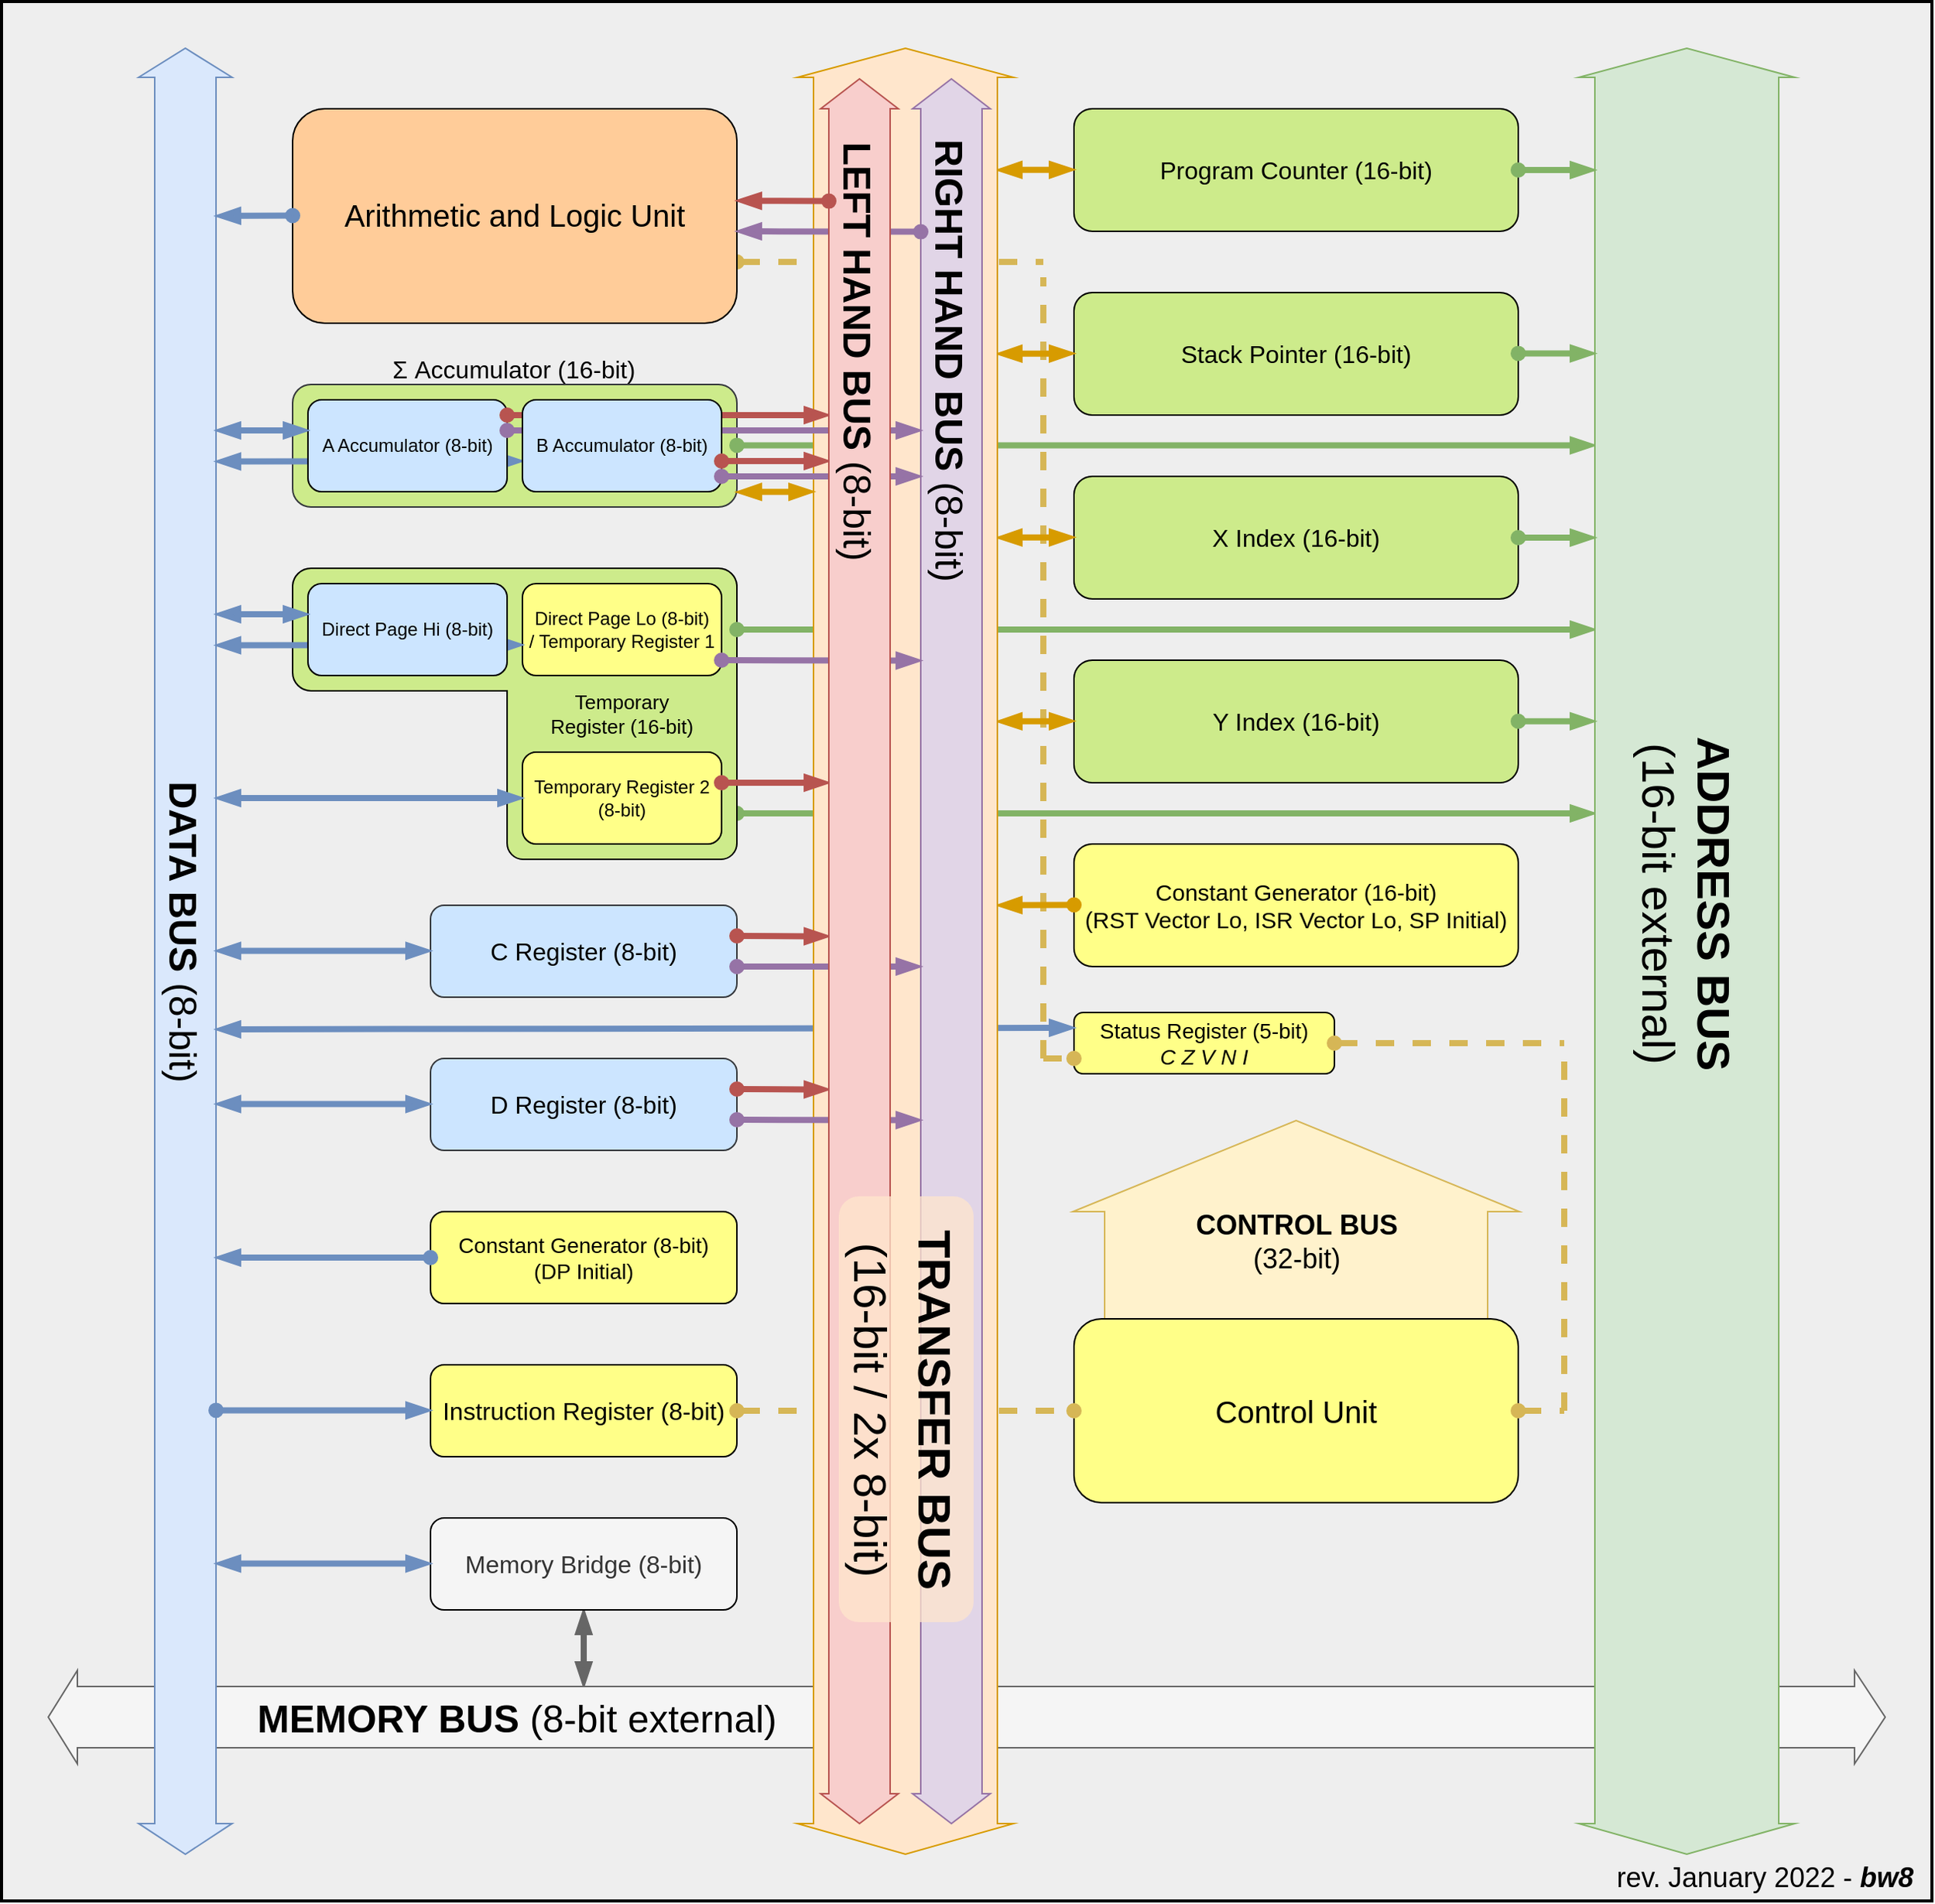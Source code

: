 <mxfile version="15.9.1" type="device"><diagram id="3xA0JzpZQKegS_Z6yGqN" name="Page-1"><mxGraphModel dx="2496" dy="1981" grid="1" gridSize="10" guides="1" tooltips="1" connect="1" arrows="1" fold="1" page="1" pageScale="1" pageWidth="850" pageHeight="1100" math="0" shadow="0"><root><mxCell id="0"/><mxCell id="1" parent="0"/><mxCell id="4fX0qxgM_e4yd1toY-z5-153" value="" style="rounded=0;whiteSpace=wrap;html=1;labelBackgroundColor=none;fontSize=20;fillColor=#eeeeee;strokeColor=#000000;strokeWidth=2;" parent="1" vertex="1"><mxGeometry width="1260" height="1240" as="geometry"/></mxCell><mxCell id="jQJWnr0mJPu4S_cwGScU-12" value="" style="endArrow=blockThin;html=1;rounded=1;fontSize=25;fontColor=#000000;strokeColor=#82b366;fillColor=#d5e8d4;endFill=1;strokeWidth=4;startArrow=oval;startFill=1;" edge="1" parent="1"><mxGeometry width="50" height="50" relative="1" as="geometry"><mxPoint x="480" y="530" as="sourcePoint"/><mxPoint x="1040" y="530" as="targetPoint"/></mxGeometry></mxCell><mxCell id="jQJWnr0mJPu4S_cwGScU-8" value="" style="rounded=1;whiteSpace=wrap;html=1;fillColor=#cdeb8b;strokeColor=#000000;arcSize=7;" vertex="1" parent="1"><mxGeometry x="330" y="400" width="150" height="160" as="geometry"/></mxCell><mxCell id="4fX0qxgM_e4yd1toY-z5-29" value="" style="rounded=1;whiteSpace=wrap;html=1;fillColor=#cdeb8b;strokeColor=#000000;" parent="1" vertex="1"><mxGeometry x="190" y="370" width="290" height="80" as="geometry"/></mxCell><mxCell id="4fX0qxgM_e4yd1toY-z5-66" value="" style="shape=flexArrow;endArrow=classic;html=1;rounded=0;fontSize=25;fontColor=#000000;strokeColor=#d6b656;width=250;endSize=19.512;endWidth=40.465;fillColor=#fff2cc;" parent="1" edge="1"><mxGeometry x="700" y="800" width="50" height="50" as="geometry"><mxPoint x="845" y="860.5" as="sourcePoint"/><mxPoint x="845" y="730" as="targetPoint"/></mxGeometry></mxCell><mxCell id="4fX0qxgM_e4yd1toY-z5-68" value="&lt;div style=&quot;font-size: 18px;&quot;&gt;&lt;font style=&quot;font-size: 18px;&quot;&gt;&lt;b style=&quot;font-size: 18px;&quot;&gt;&lt;font style=&quot;font-size: 18px;&quot;&gt;CONTROL BUS&lt;/font&gt;&lt;/b&gt;&lt;/font&gt;&lt;/div&gt;&lt;div style=&quot;font-size: 18px;&quot;&gt;&lt;font style=&quot;font-size: 18px;&quot;&gt;(32-bit)&lt;br style=&quot;font-size: 18px;&quot;&gt;&lt;/font&gt;&lt;/div&gt;" style="edgeLabel;html=1;align=center;verticalAlign=middle;resizable=0;points=[];fontSize=18;fontColor=#000000;labelBackgroundColor=none;" parent="4fX0qxgM_e4yd1toY-z5-66" vertex="1" connectable="0"><mxGeometry relative="1" as="geometry"><mxPoint y="15" as="offset"/></mxGeometry></mxCell><mxCell id="4fX0qxgM_e4yd1toY-z5-42" value="&lt;font style=&quot;font-size: 20px&quot;&gt;Control Unit&lt;/font&gt;" style="rounded=1;whiteSpace=wrap;html=1;fillColor=#ffff88;strokeColor=#000000;" parent="1" vertex="1"><mxGeometry x="700" y="860" width="290" height="120" as="geometry"/></mxCell><mxCell id="4fX0qxgM_e4yd1toY-z5-121" value="" style="endArrow=blockThin;html=1;rounded=1;fontSize=25;fontColor=#000000;strokeColor=#666666;strokeWidth=4;jumpSize=7;endFill=1;startArrow=blockThin;startFill=1;fillColor=#f5f5f5;" parent="1" edge="1"><mxGeometry width="50" height="50" relative="1" as="geometry"><mxPoint x="380" y="1050" as="sourcePoint"/><mxPoint x="380" y="1100" as="targetPoint"/></mxGeometry></mxCell><mxCell id="4fX0qxgM_e4yd1toY-z5-37" value="&lt;font style=&quot;font-size: 16px&quot;&gt;Instruction Register (8-bit)&lt;br&gt;&lt;/font&gt;" style="rounded=1;whiteSpace=wrap;html=1;fillColor=#ffff88;strokeColor=#000000;" parent="1" vertex="1"><mxGeometry x="280" y="890" width="200" height="60" as="geometry"/></mxCell><mxCell id="4fX0qxgM_e4yd1toY-z5-24" value="" style="rounded=1;whiteSpace=wrap;html=1;fillColor=#cdeb8b;strokeColor=#36393d;" parent="1" vertex="1"><mxGeometry x="190" y="250" width="290" height="80" as="geometry"/></mxCell><mxCell id="4fX0qxgM_e4yd1toY-z5-151" value="" style="endArrow=blockThin;html=1;rounded=1;fontSize=25;fontColor=#000000;strokeColor=#82b366;fillColor=#d5e8d4;endFill=1;strokeWidth=4;startArrow=oval;startFill=1;" parent="1" edge="1"><mxGeometry width="50" height="50" relative="1" as="geometry"><mxPoint x="480" y="289.71" as="sourcePoint"/><mxPoint x="1040" y="289.71" as="targetPoint"/></mxGeometry></mxCell><mxCell id="4fX0qxgM_e4yd1toY-z5-147" value="" style="endArrow=none;dashed=1;html=1;rounded=1;fontSize=25;fontColor=#000000;strokeColor=#d6b656;strokeWidth=4;jumpSize=7;fillColor=#fff2cc;startArrow=oval;startFill=1;" parent="1" edge="1"><mxGeometry width="50" height="50" relative="1" as="geometry"><mxPoint x="480" y="170" as="sourcePoint"/><mxPoint x="680" y="170" as="targetPoint"/></mxGeometry></mxCell><mxCell id="4fX0qxgM_e4yd1toY-z5-146" value="" style="endArrow=none;dashed=1;html=1;rounded=1;fontSize=25;fontColor=#000000;strokeColor=#d6b656;strokeWidth=4;jumpSize=7;fillColor=#fff2cc;" parent="1" edge="1"><mxGeometry width="50" height="50" relative="1" as="geometry"><mxPoint x="680" y="690" as="sourcePoint"/><mxPoint x="680" y="180" as="targetPoint"/></mxGeometry></mxCell><mxCell id="4fX0qxgM_e4yd1toY-z5-129" value="" style="endArrow=oval;dashed=1;html=1;rounded=1;fontSize=25;fontColor=#000000;strokeColor=#d6b656;strokeWidth=4;jumpSize=7;fillColor=#fff2cc;startArrow=oval;startFill=1;endFill=1;" parent="1" edge="1"><mxGeometry width="50" height="50" relative="1" as="geometry"><mxPoint x="480" y="920" as="sourcePoint"/><mxPoint x="700" y="920" as="targetPoint"/></mxGeometry></mxCell><mxCell id="4fX0qxgM_e4yd1toY-z5-105" value="" style="endArrow=blockThin;html=1;rounded=1;fontSize=25;fontColor=#000000;strokeColor=#82b366;fillColor=#d5e8d4;endFill=1;strokeWidth=4;startArrow=oval;startFill=1;" parent="1" edge="1"><mxGeometry width="50" height="50" relative="1" as="geometry"><mxPoint x="480" y="410" as="sourcePoint"/><mxPoint x="1040" y="410" as="targetPoint"/></mxGeometry></mxCell><mxCell id="4fX0qxgM_e4yd1toY-z5-44" value="" style="shape=flexArrow;endArrow=classic;startArrow=classic;html=1;rounded=0;width=40;startSize=6.344;fillColor=#f5f5f5;strokeColor=#666666;" parent="1" edge="1"><mxGeometry width="100" height="100" relative="1" as="geometry"><mxPoint x="1230" y="1120" as="sourcePoint"/><mxPoint x="30" y="1120" as="targetPoint"/></mxGeometry></mxCell><mxCell id="4fX0qxgM_e4yd1toY-z5-65" value="&lt;b&gt;MEMORY BUS&lt;/b&gt; (8-bit external)" style="edgeLabel;html=1;align=center;verticalAlign=middle;resizable=0;points=[];fontSize=25;fontColor=#000000;labelBackgroundColor=none;" parent="4fX0qxgM_e4yd1toY-z5-44" vertex="1" connectable="0"><mxGeometry x="0.566" y="6" relative="1" as="geometry"><mxPoint x="45" y="-6" as="offset"/></mxGeometry></mxCell><mxCell id="4fX0qxgM_e4yd1toY-z5-10" value="&lt;font style=&quot;font-size: 15px&quot;&gt;Constant Generator (16-bit)&lt;br&gt;&lt;/font&gt;&lt;div style=&quot;font-size: 15px&quot;&gt;&lt;font style=&quot;font-size: 15px&quot;&gt;&lt;font style=&quot;font-size: 15px&quot;&gt;(RST Vector Lo, ISR Vector Lo, SP Initial)&lt;/font&gt;&lt;br style=&quot;font-size: 16px&quot;&gt;&lt;/font&gt;&lt;/div&gt;" style="rounded=1;whiteSpace=wrap;html=1;fillColor=#ffff88;strokeColor=#000000;fontSize=16;" parent="1" vertex="1"><mxGeometry x="700" y="550" width="290" height="80" as="geometry"/></mxCell><mxCell id="4fX0qxgM_e4yd1toY-z5-12" value="" style="shape=flexArrow;endArrow=classic;startArrow=classic;html=1;rounded=0;width=120;startSize=6.344;fillColor=#d5e8d4;strokeColor=#82b366;" parent="1" edge="1"><mxGeometry width="100" height="100" relative="1" as="geometry"><mxPoint x="1100" y="1210" as="sourcePoint"/><mxPoint x="1100" y="30" as="targetPoint"/></mxGeometry></mxCell><mxCell id="4fX0qxgM_e4yd1toY-z5-61" value="&lt;div style=&quot;font-size: 30px&quot;&gt;&lt;font style=&quot;font-size: 30px&quot;&gt;&lt;span&gt;&lt;font style=&quot;font-size: 30px&quot;&gt;&lt;b&gt;ADDRESS BUS&lt;/b&gt;&lt;/font&gt;&lt;/span&gt;&lt;/font&gt;&lt;/div&gt;&lt;div style=&quot;font-size: 30px&quot;&gt;&lt;font style=&quot;font-size: 30px&quot;&gt;&lt;span&gt;&lt;font style=&quot;font-size: 30px&quot;&gt;(16-bit external)&lt;/font&gt;&lt;/span&gt;&lt;/font&gt;&lt;/div&gt;&lt;div style=&quot;font-size: 30px&quot;&gt;&lt;font style=&quot;font-size: 30px&quot;&gt;&lt;span&gt;&lt;/span&gt;&lt;/font&gt;&lt;/div&gt;" style="edgeLabel;html=1;align=center;verticalAlign=middle;resizable=0;points=[];fontSize=12;rotation=90;labelBackgroundColor=none;" parent="4fX0qxgM_e4yd1toY-z5-12" vertex="1" connectable="0"><mxGeometry x="0.234" relative="1" as="geometry"><mxPoint y="106" as="offset"/></mxGeometry></mxCell><mxCell id="4fX0qxgM_e4yd1toY-z5-34" value="&lt;font style=&quot;font-size: 12px&quot;&gt;Temporary Register 2 (8-bit)&lt;/font&gt;" style="rounded=1;whiteSpace=wrap;html=1;fillColor=#ffff88;strokeColor=#000000;" parent="1" vertex="1"><mxGeometry x="340" y="490" width="130" height="60" as="geometry"/></mxCell><mxCell id="4fX0qxgM_e4yd1toY-z5-35" value="&lt;font style=&quot;font-size: 16px&quot;&gt;C Register (8-bit)&lt;/font&gt;" style="rounded=1;whiteSpace=wrap;html=1;fillColor=#cce5ff;strokeColor=#36393d;" parent="1" vertex="1"><mxGeometry x="280" y="590" width="200" height="60" as="geometry"/></mxCell><mxCell id="4fX0qxgM_e4yd1toY-z5-36" value="&lt;font style=&quot;font-size: 16px&quot;&gt;D Register (8-bit)&lt;/font&gt;" style="rounded=1;whiteSpace=wrap;html=1;fillColor=#cce5ff;strokeColor=#36393d;fontSize=14;" parent="1" vertex="1"><mxGeometry x="280" y="690" width="200" height="60" as="geometry"/></mxCell><mxCell id="4fX0qxgM_e4yd1toY-z5-38" value="&lt;font style=&quot;font-size: 16px&quot;&gt;Memory Bridge (8-bit)&lt;/font&gt;" style="rounded=1;whiteSpace=wrap;html=1;fillColor=#f5f5f5;strokeColor=#000000;fontColor=#333333;" parent="1" vertex="1"><mxGeometry x="280" y="990" width="200" height="60" as="geometry"/></mxCell><mxCell id="4fX0qxgM_e4yd1toY-z5-39" value="&lt;font style=&quot;font-size: 20px&quot;&gt;Arithmetic and Logic Unit&lt;br&gt;&lt;/font&gt;" style="rounded=1;whiteSpace=wrap;html=1;fillColor=#ffcc99;strokeColor=#000000;fontSize=18;" parent="1" vertex="1"><mxGeometry x="190" y="70" width="290" height="140" as="geometry"/></mxCell><mxCell id="4fX0qxgM_e4yd1toY-z5-43" value="" style="shape=flexArrow;endArrow=classic;startArrow=classic;html=1;rounded=0;width=40;startSize=6.344;fillColor=#dae8fc;strokeColor=#6c8ebf;" parent="1" edge="1"><mxGeometry width="100" height="100" relative="1" as="geometry"><mxPoint x="120" y="1210" as="sourcePoint"/><mxPoint x="120" y="30" as="targetPoint"/></mxGeometry></mxCell><mxCell id="4fX0qxgM_e4yd1toY-z5-64" value="&lt;b&gt;DATA BUS&lt;/b&gt; (8-bit)" style="edgeLabel;html=1;align=center;verticalAlign=middle;resizable=0;points=[];fontSize=25;fontColor=#000000;labelBackgroundColor=none;rotation=90;" parent="4fX0qxgM_e4yd1toY-z5-43" vertex="1" connectable="0"><mxGeometry x="-0.13" relative="1" as="geometry"><mxPoint y="-90" as="offset"/></mxGeometry></mxCell><mxCell id="4fX0qxgM_e4yd1toY-z5-50" value="&lt;div style=&quot;font-size: 14px;&quot;&gt;Status Register (5-bit)&lt;/div&gt;&lt;div style=&quot;font-size: 14px;&quot;&gt;&lt;i style=&quot;font-size: 14px;&quot;&gt;C Z V N I&lt;/i&gt;&lt;br style=&quot;font-size: 14px;&quot;&gt;&lt;/div&gt;" style="rounded=1;whiteSpace=wrap;html=1;fillColor=#ffff88;strokeColor=#000000;fontSize=14;" parent="1" vertex="1"><mxGeometry x="700" y="660" width="170" height="40" as="geometry"/></mxCell><mxCell id="4fX0qxgM_e4yd1toY-z5-52" value="&lt;font style=&quot;font-size: 16px&quot;&gt;&lt;span&gt;Σ Accumulator (16-bit)&lt;br&gt;&lt;/span&gt;&lt;/font&gt;" style="text;html=1;strokeColor=none;fillColor=none;align=center;verticalAlign=middle;whiteSpace=wrap;rounded=0;fontSize=10;" parent="1" vertex="1"><mxGeometry x="250.31" y="230" width="169.37" height="20" as="geometry"/></mxCell><mxCell id="4fX0qxgM_e4yd1toY-z5-2" value="&lt;font style=&quot;font-size: 16px;&quot;&gt;Program Counter (16-bit)&lt;/font&gt;" style="rounded=1;whiteSpace=wrap;html=1;fillColor=#cdeb8b;strokeColor=#000000;fontSize=16;" parent="1" vertex="1"><mxGeometry x="700" y="70" width="290" height="80" as="geometry"/></mxCell><mxCell id="4fX0qxgM_e4yd1toY-z5-5" value="&lt;font style=&quot;font-size: 16px;&quot;&gt;Stack Pointer (16-bit)&lt;/font&gt;" style="rounded=1;whiteSpace=wrap;html=1;fillColor=#cdeb8b;strokeColor=#000000;fontSize=16;" parent="1" vertex="1"><mxGeometry x="700" y="190" width="290" height="80" as="geometry"/></mxCell><mxCell id="4fX0qxgM_e4yd1toY-z5-3" value="&lt;font style=&quot;font-size: 16px;&quot;&gt;X Index (16-bit)&lt;/font&gt;" style="rounded=1;whiteSpace=wrap;html=1;fillColor=#cdeb8b;strokeColor=#000000;fontSize=16;" parent="1" vertex="1"><mxGeometry x="700" y="310" width="290" height="80" as="geometry"/></mxCell><mxCell id="4fX0qxgM_e4yd1toY-z5-4" value="&lt;font style=&quot;font-size: 16px;&quot;&gt;Y Index (16-bit)&lt;/font&gt;" style="rounded=1;whiteSpace=wrap;html=1;fillColor=#cdeb8b;strokeColor=#000000;fontSize=16;" parent="1" vertex="1"><mxGeometry x="700" y="430" width="290" height="80" as="geometry"/></mxCell><mxCell id="4fX0qxgM_e4yd1toY-z5-112" value="" style="endArrow=blockThin;html=1;rounded=1;fontSize=25;fontColor=#000000;strokeColor=#6c8ebf;strokeWidth=4;jumpSize=7;endFill=1;startArrow=oval;startFill=1;fillColor=#dae8fc;" parent="1" edge="1"><mxGeometry width="50" height="50" relative="1" as="geometry"><mxPoint x="190" y="139.76" as="sourcePoint"/><mxPoint x="140" y="140" as="targetPoint"/></mxGeometry></mxCell><mxCell id="4fX0qxgM_e4yd1toY-z5-104" value="" style="endArrow=blockThin;html=1;rounded=1;fontSize=25;fontColor=#000000;strokeColor=#82b366;fillColor=#d5e8d4;endFill=1;strokeWidth=4;startArrow=oval;startFill=1;" parent="1" edge="1"><mxGeometry width="50" height="50" relative="1" as="geometry"><mxPoint x="990" y="469.86" as="sourcePoint"/><mxPoint x="1040" y="469.86" as="targetPoint"/></mxGeometry></mxCell><mxCell id="4fX0qxgM_e4yd1toY-z5-103" value="" style="endArrow=blockThin;html=1;rounded=1;fontSize=25;fontColor=#000000;strokeColor=#82b366;fillColor=#d5e8d4;endFill=1;strokeWidth=4;startArrow=oval;startFill=1;" parent="1" edge="1"><mxGeometry width="50" height="50" relative="1" as="geometry"><mxPoint x="990" y="350" as="sourcePoint"/><mxPoint x="1040" y="350" as="targetPoint"/></mxGeometry></mxCell><mxCell id="4fX0qxgM_e4yd1toY-z5-102" value="" style="endArrow=blockThin;html=1;rounded=1;fontSize=25;fontColor=#000000;strokeColor=#82b366;fillColor=#d5e8d4;endFill=1;strokeWidth=4;startArrow=oval;startFill=1;" parent="1" edge="1"><mxGeometry width="50" height="50" relative="1" as="geometry"><mxPoint x="990" y="229.72" as="sourcePoint"/><mxPoint x="1040" y="229.72" as="targetPoint"/></mxGeometry></mxCell><mxCell id="4fX0qxgM_e4yd1toY-z5-101" value="" style="endArrow=blockThin;html=1;rounded=1;fontSize=25;fontColor=#000000;strokeColor=#82b366;fillColor=#d5e8d4;endFill=1;strokeWidth=4;startArrow=oval;startFill=1;" parent="1" edge="1"><mxGeometry width="50" height="50" relative="1" as="geometry"><mxPoint x="990" y="110" as="sourcePoint"/><mxPoint x="1040" y="110" as="targetPoint"/></mxGeometry></mxCell><mxCell id="4fX0qxgM_e4yd1toY-z5-115" value="" style="endArrow=blockThin;html=1;rounded=1;fontSize=25;fontColor=#000000;strokeColor=#6c8ebf;strokeWidth=4;jumpSize=7;endFill=1;startArrow=blockThin;startFill=1;fillColor=#dae8fc;" parent="1" edge="1"><mxGeometry width="50" height="50" relative="1" as="geometry"><mxPoint x="340" y="300" as="sourcePoint"/><mxPoint x="140" y="300.24" as="targetPoint"/></mxGeometry></mxCell><mxCell id="4fX0qxgM_e4yd1toY-z5-25" value="&lt;font style=&quot;font-size: 12px&quot;&gt;A Accumulator (8-bit)&lt;/font&gt;" style="rounded=1;whiteSpace=wrap;html=1;fillColor=#cce5ff;strokeColor=#000000;" parent="1" vertex="1"><mxGeometry x="200" y="260" width="130" height="60" as="geometry"/></mxCell><mxCell id="4fX0qxgM_e4yd1toY-z5-114" value="" style="endArrow=blockThin;html=1;rounded=1;fontSize=25;fontColor=#000000;strokeColor=#6c8ebf;strokeWidth=4;jumpSize=7;endFill=1;startArrow=blockThin;startFill=1;fillColor=#dae8fc;" parent="1" edge="1"><mxGeometry width="50" height="50" relative="1" as="geometry"><mxPoint x="200" y="280" as="sourcePoint"/><mxPoint x="140" y="280" as="targetPoint"/></mxGeometry></mxCell><mxCell id="4fX0qxgM_e4yd1toY-z5-116" value="" style="endArrow=blockThin;html=1;rounded=1;fontSize=25;fontColor=#000000;strokeColor=#6c8ebf;strokeWidth=4;jumpSize=7;endFill=1;startArrow=blockThin;startFill=1;fillColor=#dae8fc;" parent="1" edge="1"><mxGeometry width="50" height="50" relative="1" as="geometry"><mxPoint x="340" y="520" as="sourcePoint"/><mxPoint x="140" y="520" as="targetPoint"/></mxGeometry></mxCell><mxCell id="4fX0qxgM_e4yd1toY-z5-117" value="" style="endArrow=blockThin;html=1;rounded=1;fontSize=25;fontColor=#000000;strokeColor=#6c8ebf;strokeWidth=4;jumpSize=7;endFill=1;startArrow=blockThin;startFill=1;fillColor=#dae8fc;" parent="1" edge="1"><mxGeometry width="50" height="50" relative="1" as="geometry"><mxPoint x="280" y="619.71" as="sourcePoint"/><mxPoint x="140" y="619.71" as="targetPoint"/></mxGeometry></mxCell><mxCell id="4fX0qxgM_e4yd1toY-z5-118" value="" style="endArrow=blockThin;html=1;rounded=1;fontSize=25;fontColor=#000000;strokeColor=#6c8ebf;strokeWidth=4;jumpSize=7;endFill=1;startArrow=blockThin;startFill=1;fillColor=#dae8fc;" parent="1" edge="1"><mxGeometry width="50" height="50" relative="1" as="geometry"><mxPoint x="280" y="719.71" as="sourcePoint"/><mxPoint x="140" y="719.71" as="targetPoint"/></mxGeometry></mxCell><mxCell id="4fX0qxgM_e4yd1toY-z5-119" value="" style="endArrow=blockThin;html=1;rounded=1;fontSize=25;fontColor=#000000;strokeColor=#6c8ebf;strokeWidth=4;jumpSize=7;endFill=1;startArrow=blockThin;startFill=1;fillColor=#dae8fc;" parent="1" edge="1"><mxGeometry width="50" height="50" relative="1" as="geometry"><mxPoint x="280" y="1019.71" as="sourcePoint"/><mxPoint x="140" y="1019.71" as="targetPoint"/></mxGeometry></mxCell><mxCell id="4fX0qxgM_e4yd1toY-z5-122" value="" style="endArrow=blockThin;html=1;rounded=1;fontSize=25;fontColor=#000000;strokeColor=#d79b00;strokeWidth=4;jumpSize=7;endFill=1;startArrow=oval;startFill=1;fillColor=#ffe6cc;" parent="1" edge="1"><mxGeometry width="50" height="50" relative="1" as="geometry"><mxPoint x="700" y="589.76" as="sourcePoint"/><mxPoint x="650" y="590" as="targetPoint"/></mxGeometry></mxCell><mxCell id="4fX0qxgM_e4yd1toY-z5-124" value="" style="endArrow=blockThin;html=1;rounded=1;fontSize=25;fontColor=#000000;strokeColor=#d79b00;strokeWidth=4;jumpSize=7;endFill=1;startArrow=blockThin;startFill=1;fillColor=#ffe6cc;" parent="1" edge="1"><mxGeometry width="50" height="50" relative="1" as="geometry"><mxPoint x="700" y="469.76" as="sourcePoint"/><mxPoint x="650" y="470" as="targetPoint"/></mxGeometry></mxCell><mxCell id="4fX0qxgM_e4yd1toY-z5-125" value="" style="endArrow=blockThin;html=1;rounded=1;fontSize=25;fontColor=#000000;strokeColor=#d79b00;strokeWidth=4;jumpSize=7;endFill=1;startArrow=blockThin;startFill=1;fillColor=#ffe6cc;" parent="1" edge="1"><mxGeometry width="50" height="50" relative="1" as="geometry"><mxPoint x="700" y="349.76" as="sourcePoint"/><mxPoint x="650" y="350" as="targetPoint"/></mxGeometry></mxCell><mxCell id="4fX0qxgM_e4yd1toY-z5-126" value="" style="endArrow=blockThin;html=1;rounded=1;fontSize=25;fontColor=#000000;strokeColor=#d79b00;strokeWidth=4;jumpSize=7;endFill=1;startArrow=blockThin;startFill=1;fillColor=#ffe6cc;" parent="1" edge="1"><mxGeometry width="50" height="50" relative="1" as="geometry"><mxPoint x="700" y="229.76" as="sourcePoint"/><mxPoint x="650" y="230" as="targetPoint"/></mxGeometry></mxCell><mxCell id="4fX0qxgM_e4yd1toY-z5-127" value="" style="endArrow=blockThin;html=1;rounded=1;fontSize=25;fontColor=#000000;strokeColor=#d79b00;strokeWidth=4;jumpSize=7;endFill=1;startArrow=blockThin;startFill=1;fillColor=#ffe6cc;" parent="1" edge="1"><mxGeometry width="50" height="50" relative="1" as="geometry"><mxPoint x="700" y="109.76" as="sourcePoint"/><mxPoint x="650" y="110" as="targetPoint"/></mxGeometry></mxCell><mxCell id="4fX0qxgM_e4yd1toY-z5-128" value="" style="endArrow=blockThin;html=1;rounded=1;fontSize=25;fontColor=#000000;strokeColor=#6c8ebf;strokeWidth=4;jumpSize=7;endFill=1;startArrow=blockThin;startFill=1;fillColor=#dae8fc;" parent="1" edge="1"><mxGeometry width="50" height="50" relative="1" as="geometry"><mxPoint x="700" y="670" as="sourcePoint"/><mxPoint x="140" y="671" as="targetPoint"/></mxGeometry></mxCell><mxCell id="4fX0qxgM_e4yd1toY-z5-15" value="" style="shape=flexArrow;endArrow=classic;startArrow=classic;html=1;rounded=0;width=120;startSize=6.344;fillColor=#ffe6cc;strokeColor=#d79b00;" parent="1" edge="1"><mxGeometry width="100" height="100" relative="1" as="geometry"><mxPoint x="590" y="1210" as="sourcePoint"/><mxPoint x="590" y="30" as="targetPoint"/></mxGeometry></mxCell><mxCell id="4fX0qxgM_e4yd1toY-z5-49" value="" style="shape=flexArrow;endArrow=classic;startArrow=classic;html=1;rounded=0;width=40;startSize=6.147;endWidth=9.674;endSize=6.147;startWidth=9.674;fillColor=#e1d5e7;strokeColor=#9673a6;" parent="1" edge="1"><mxGeometry width="100" height="100" relative="1" as="geometry"><mxPoint x="620" y="1190" as="sourcePoint"/><mxPoint x="620" y="50" as="targetPoint"/></mxGeometry></mxCell><mxCell id="4fX0qxgM_e4yd1toY-z5-100" value="&lt;b style=&quot;font-size: 25px;&quot;&gt;RIGHT HAND BUS&lt;/b&gt; (8-bit)" style="edgeLabel;html=1;align=center;verticalAlign=middle;resizable=0;points=[];fontSize=25;fontColor=#000000;rotation=90;labelBackgroundColor=none;" parent="4fX0qxgM_e4yd1toY-z5-49" vertex="1" connectable="0"><mxGeometry x="0.729" relative="1" as="geometry"><mxPoint y="29" as="offset"/></mxGeometry></mxCell><mxCell id="4fX0qxgM_e4yd1toY-z5-31" value="&lt;div&gt;&lt;font style=&quot;font-size: 12px&quot;&gt;Direct Page Lo (8-bit)&lt;/font&gt;&lt;/div&gt;&lt;font style=&quot;font-size: 12px&quot;&gt;/ Temporary Register 1&lt;/font&gt;" style="rounded=1;whiteSpace=wrap;html=1;fillColor=#ffff88;strokeColor=#000000;" parent="1" vertex="1"><mxGeometry x="340" y="380" width="130" height="60" as="geometry"/></mxCell><mxCell id="4fX0qxgM_e4yd1toY-z5-131" value="" style="endArrow=blockThin;html=1;rounded=1;fontSize=25;fontColor=#000000;strokeColor=#6c8ebf;strokeWidth=4;jumpSize=7;endFill=1;startArrow=blockThin;startFill=1;fillColor=#dae8fc;" parent="1" edge="1"><mxGeometry width="50" height="50" relative="1" as="geometry"><mxPoint x="340.0" y="420" as="sourcePoint"/><mxPoint x="140" y="420.24" as="targetPoint"/></mxGeometry></mxCell><mxCell id="4fX0qxgM_e4yd1toY-z5-30" value="&lt;font style=&quot;font-size: 12px&quot;&gt;Direct Page Hi (8-bit)&lt;/font&gt;" style="rounded=1;whiteSpace=wrap;html=1;fillColor=#cce5ff;strokeColor=#000000;" parent="1" vertex="1"><mxGeometry x="200" y="380" width="130" height="60" as="geometry"/></mxCell><mxCell id="4fX0qxgM_e4yd1toY-z5-133" value="" style="endArrow=blockThin;html=1;rounded=1;fontSize=25;fontColor=#000000;strokeColor=#9673a6;strokeWidth=4;jumpSize=7;fillColor=#e1d5e7;startArrow=oval;startFill=1;endFill=1;" parent="1" edge="1"><mxGeometry width="50" height="50" relative="1" as="geometry"><mxPoint x="600" y="150.29" as="sourcePoint"/><mxPoint x="480" y="150" as="targetPoint"/></mxGeometry></mxCell><mxCell id="4fX0qxgM_e4yd1toY-z5-135" value="" style="endArrow=oval;html=1;rounded=1;fontSize=25;fontColor=#000000;strokeColor=#9673a6;strokeWidth=4;jumpSize=7;fillColor=#e1d5e7;startArrow=blockThin;startFill=1;endFill=1;" parent="1" edge="1"><mxGeometry width="50" height="50" relative="1" as="geometry"><mxPoint x="600" y="630" as="sourcePoint"/><mxPoint x="480" y="630" as="targetPoint"/></mxGeometry></mxCell><mxCell id="4fX0qxgM_e4yd1toY-z5-138" value="" style="endArrow=oval;html=1;rounded=1;fontSize=25;fontColor=#000000;strokeColor=#9673a6;strokeWidth=4;jumpSize=7;fillColor=#e1d5e7;startArrow=blockThin;startFill=1;endFill=1;" parent="1" edge="1"><mxGeometry width="50" height="50" relative="1" as="geometry"><mxPoint x="600.0" y="430.29" as="sourcePoint"/><mxPoint x="470" y="430" as="targetPoint"/></mxGeometry></mxCell><mxCell id="4fX0qxgM_e4yd1toY-z5-141" value="" style="endArrow=oval;html=1;rounded=1;fontSize=25;fontColor=#000000;strokeColor=#9673a6;strokeWidth=4;jumpSize=7;fillColor=#e1d5e7;startArrow=blockThin;startFill=1;endFill=1;" parent="1" edge="1"><mxGeometry width="50" height="50" relative="1" as="geometry"><mxPoint x="600" y="280" as="sourcePoint"/><mxPoint x="330" y="280" as="targetPoint"/></mxGeometry></mxCell><mxCell id="4fX0qxgM_e4yd1toY-z5-145" value="" style="endArrow=oval;dashed=1;html=1;rounded=1;fontSize=25;fontColor=#000000;strokeColor=#d6b656;strokeWidth=4;jumpSize=7;fillColor=#fff2cc;endFill=1;" parent="1" edge="1"><mxGeometry width="50" height="50" relative="1" as="geometry"><mxPoint x="680" y="690" as="sourcePoint"/><mxPoint x="700" y="690" as="targetPoint"/></mxGeometry></mxCell><mxCell id="4fX0qxgM_e4yd1toY-z5-148" value="" style="endArrow=none;dashed=1;html=1;rounded=1;fontSize=25;fontColor=#000000;strokeColor=#d6b656;strokeWidth=4;jumpSize=7;fillColor=#fff2cc;jumpStyle=none;startArrow=oval;startFill=1;" parent="1" edge="1"><mxGeometry width="50" height="50" relative="1" as="geometry"><mxPoint x="870" y="680" as="sourcePoint"/><mxPoint x="1020" y="680" as="targetPoint"/></mxGeometry></mxCell><mxCell id="4fX0qxgM_e4yd1toY-z5-149" value="" style="endArrow=none;dashed=1;html=1;rounded=1;fontSize=25;fontColor=#000000;strokeColor=#d6b656;strokeWidth=4;jumpSize=7;fillColor=#fff2cc;" parent="1" edge="1"><mxGeometry width="50" height="50" relative="1" as="geometry"><mxPoint x="1020" y="920" as="sourcePoint"/><mxPoint x="1020" y="680" as="targetPoint"/></mxGeometry></mxCell><mxCell id="4fX0qxgM_e4yd1toY-z5-150" value="" style="endArrow=none;dashed=1;html=1;rounded=1;fontSize=25;fontColor=#000000;strokeColor=#d6b656;strokeWidth=4;jumpSize=7;fillColor=#fff2cc;startArrow=oval;startFill=1;endFill=0;" parent="1" edge="1"><mxGeometry width="50" height="50" relative="1" as="geometry"><mxPoint x="990" y="920" as="sourcePoint"/><mxPoint x="1020" y="920" as="targetPoint"/></mxGeometry></mxCell><mxCell id="4fX0qxgM_e4yd1toY-z5-143" value="" style="endArrow=blockThin;html=1;rounded=1;fontSize=25;fontColor=#000000;strokeColor=#d79b00;strokeWidth=4;jumpSize=7;endFill=1;startArrow=blockThin;startFill=1;fillColor=#ffe6cc;" parent="1" edge="1"><mxGeometry width="50" height="50" relative="1" as="geometry"><mxPoint x="530" y="320" as="sourcePoint"/><mxPoint x="480" y="320.24" as="targetPoint"/></mxGeometry></mxCell><mxCell id="4fX0qxgM_e4yd1toY-z5-120" value="" style="endArrow=oval;html=1;rounded=1;fontSize=25;fontColor=#000000;strokeColor=#6c8ebf;strokeWidth=4;jumpSize=7;endFill=1;startArrow=blockThin;startFill=1;fillColor=#dae8fc;" parent="1" edge="1"><mxGeometry width="50" height="50" relative="1" as="geometry"><mxPoint x="280" y="919.71" as="sourcePoint"/><mxPoint x="140" y="919.71" as="targetPoint"/></mxGeometry></mxCell><mxCell id="4fX0qxgM_e4yd1toY-z5-130" value="" style="endArrow=blockThin;html=1;rounded=1;fontSize=25;fontColor=#000000;strokeColor=#6c8ebf;strokeWidth=4;jumpSize=7;endFill=1;startArrow=blockThin;startFill=1;fillColor=#dae8fc;" parent="1" edge="1"><mxGeometry width="50" height="50" relative="1" as="geometry"><mxPoint x="200" y="400" as="sourcePoint"/><mxPoint x="140" y="400" as="targetPoint"/></mxGeometry></mxCell><mxCell id="4fX0qxgM_e4yd1toY-z5-137" value="" style="endArrow=oval;html=1;rounded=1;fontSize=25;fontColor=#000000;strokeColor=#b85450;strokeWidth=4;jumpSize=7;startArrow=blockThin;startFill=1;fillColor=#f8cecc;endFill=1;" parent="1" edge="1"><mxGeometry width="50" height="50" relative="1" as="geometry"><mxPoint x="540" y="610.29" as="sourcePoint"/><mxPoint x="480" y="610" as="targetPoint"/></mxGeometry></mxCell><mxCell id="4fX0qxgM_e4yd1toY-z5-144" value="" style="endArrow=oval;html=1;rounded=1;fontSize=25;fontColor=#000000;strokeColor=#b85450;strokeWidth=4;jumpSize=7;startArrow=blockThin;startFill=1;fillColor=#f8cecc;endFill=1;" parent="1" edge="1"><mxGeometry width="50" height="50" relative="1" as="geometry"><mxPoint x="540" y="510" as="sourcePoint"/><mxPoint x="470" y="510" as="targetPoint"/></mxGeometry></mxCell><mxCell id="4fX0qxgM_e4yd1toY-z5-142" value="" style="endArrow=oval;html=1;rounded=1;fontSize=25;fontColor=#000000;strokeColor=#b85450;strokeWidth=4;jumpSize=7;startArrow=blockThin;startFill=1;fillColor=#f8cecc;endFill=1;" parent="1" edge="1"><mxGeometry width="50" height="50" relative="1" as="geometry"><mxPoint x="540" y="270" as="sourcePoint"/><mxPoint x="330" y="270" as="targetPoint"/></mxGeometry></mxCell><mxCell id="4fX0qxgM_e4yd1toY-z5-26" value="&lt;font style=&quot;font-size: 12px&quot;&gt;B Accumulator (8-bit)&lt;/font&gt;" style="rounded=1;whiteSpace=wrap;html=1;fillColor=#cce5ff;strokeColor=#000000;" parent="1" vertex="1"><mxGeometry x="340" y="260" width="130" height="60" as="geometry"/></mxCell><mxCell id="4fX0qxgM_e4yd1toY-z5-140" value="" style="endArrow=oval;html=1;rounded=1;fontSize=25;fontColor=#000000;strokeColor=#b85450;strokeWidth=4;jumpSize=7;startArrow=blockThin;startFill=1;fillColor=#f8cecc;endFill=1;" parent="1" edge="1"><mxGeometry width="50" height="50" relative="1" as="geometry"><mxPoint x="540" y="300" as="sourcePoint"/><mxPoint x="470" y="300" as="targetPoint"/></mxGeometry></mxCell><mxCell id="4fX0qxgM_e4yd1toY-z5-139" value="" style="endArrow=oval;html=1;rounded=1;fontSize=25;fontColor=#000000;strokeColor=#9673a6;strokeWidth=4;jumpSize=7;fillColor=#e1d5e7;startArrow=blockThin;startFill=1;endFill=1;" parent="1" edge="1"><mxGeometry width="50" height="50" relative="1" as="geometry"><mxPoint x="600" y="310" as="sourcePoint"/><mxPoint x="470" y="310" as="targetPoint"/></mxGeometry></mxCell><mxCell id="4fX0qxgM_e4yd1toY-z5-157" value="rev. January 2022 - &lt;i style=&quot;font-size: 18px&quot;&gt;&lt;b style=&quot;font-size: 18px&quot;&gt;bw8&lt;/b&gt;&lt;/i&gt; " style="text;html=1;strokeColor=none;fillColor=none;align=right;verticalAlign=middle;whiteSpace=wrap;rounded=0;labelBackgroundColor=none;fontSize=18;fontColor=#000000;" parent="1" vertex="1"><mxGeometry x="1000" y="1210" width="250" height="30" as="geometry"/></mxCell><mxCell id="BX_C8ltaV5Kq7zHg0GW7-1" value="&lt;div&gt;Constant Generator (8-bit)&lt;/div&gt;&lt;div&gt;(DP Initial)&lt;br&gt;&lt;/div&gt;" style="rounded=1;whiteSpace=wrap;html=1;fillColor=#ffff88;strokeColor=#000000;fontSize=14;" parent="1" vertex="1"><mxGeometry x="280" y="790" width="200" height="60" as="geometry"/></mxCell><mxCell id="jQJWnr0mJPu4S_cwGScU-2" value="" style="endArrow=oval;html=1;rounded=1;fontSize=25;fontColor=#000000;strokeColor=#9673a6;strokeWidth=4;jumpSize=7;fillColor=#e1d5e7;startArrow=blockThin;startFill=1;endFill=1;" edge="1" parent="1"><mxGeometry width="50" height="50" relative="1" as="geometry"><mxPoint x="600.0" y="730.29" as="sourcePoint"/><mxPoint x="480" y="730" as="targetPoint"/></mxGeometry></mxCell><mxCell id="BX_C8ltaV5Kq7zHg0GW7-2" value="" style="endArrow=blockThin;html=1;rounded=1;fontSize=25;fontColor=#000000;strokeColor=#6c8ebf;strokeWidth=4;jumpSize=7;endFill=1;startArrow=oval;startFill=1;fillColor=#dae8fc;" parent="1" edge="1"><mxGeometry width="50" height="50" relative="1" as="geometry"><mxPoint x="280" y="820" as="sourcePoint"/><mxPoint x="140" y="820" as="targetPoint"/></mxGeometry></mxCell><mxCell id="jQJWnr0mJPu4S_cwGScU-1" value="" style="endArrow=oval;html=1;rounded=1;fontSize=25;fontColor=#000000;strokeColor=#b85450;strokeWidth=4;jumpSize=7;startArrow=blockThin;startFill=1;fillColor=#f8cecc;endFill=1;" edge="1" parent="1"><mxGeometry width="50" height="50" relative="1" as="geometry"><mxPoint x="540" y="710.29" as="sourcePoint"/><mxPoint x="480" y="710" as="targetPoint"/></mxGeometry></mxCell><mxCell id="4fX0qxgM_e4yd1toY-z5-47" value="" style="shape=flexArrow;endArrow=classic;startArrow=classic;html=1;rounded=0;width=40;startSize=6.147;endWidth=9.674;endSize=6.147;startWidth=9.674;fillColor=#f8cecc;strokeColor=#b85450;" parent="1" edge="1"><mxGeometry width="100" height="100" relative="1" as="geometry"><mxPoint x="560" y="1190" as="sourcePoint"/><mxPoint x="560" y="50" as="targetPoint"/></mxGeometry></mxCell><mxCell id="4fX0qxgM_e4yd1toY-z5-63" value="&lt;b&gt;LEFT HAND BUS&lt;/b&gt; (8-bit)" style="edgeLabel;html=1;align=center;verticalAlign=middle;resizable=0;points=[];fontSize=25;fontColor=#000000;rotation=90;labelBackgroundColor=none;" parent="4fX0qxgM_e4yd1toY-z5-47" vertex="1" connectable="0"><mxGeometry x="-0.322" y="-5" relative="1" as="geometry"><mxPoint x="-5" y="-576" as="offset"/></mxGeometry></mxCell><mxCell id="4fX0qxgM_e4yd1toY-z5-81" value="&lt;font style=&quot;font-size: 30px&quot;&gt;&lt;b&gt;TRANSFER BUS&lt;/b&gt; (16-bit / 2x 8-bit)&lt;/font&gt;" style="rounded=1;whiteSpace=wrap;html=1;labelBackgroundColor=none;fontSize=35;strokeColor=none;fillColor=#ffe6cc;rotation=90;opacity=75;" parent="1" vertex="1"><mxGeometry x="451.5" y="875" width="278" height="88" as="geometry"/></mxCell><mxCell id="4fX0qxgM_e4yd1toY-z5-132" value="" style="endArrow=blockThin;html=1;rounded=1;fontSize=25;fontColor=#000000;strokeColor=#b85450;strokeWidth=4;jumpSize=7;startArrow=oval;startFill=1;fillColor=#f8cecc;endFill=1;" parent="1" edge="1"><mxGeometry width="50" height="50" relative="1" as="geometry"><mxPoint x="540" y="130.29" as="sourcePoint"/><mxPoint x="480" y="130" as="targetPoint"/></mxGeometry></mxCell><mxCell id="jQJWnr0mJPu4S_cwGScU-9" value="" style="rounded=0;whiteSpace=wrap;html=1;fontSize=12;strokeColor=#CDEB8B;strokeWidth=1;fillColor=#CDEB8B;" vertex="1" parent="1"><mxGeometry x="331" y="443" width="148" height="18" as="geometry"/></mxCell><mxCell id="jQJWnr0mJPu4S_cwGScU-10" value="" style="rounded=0;whiteSpace=wrap;html=1;fontSize=12;strokeColor=#CDEB8B;strokeWidth=1;fillColor=#CDEB8B;" vertex="1" parent="1"><mxGeometry x="470" y="438" width="9" height="10" as="geometry"/></mxCell><mxCell id="jQJWnr0mJPu4S_cwGScU-11" value="&lt;font style=&quot;font-size: 13px&quot;&gt;Temporary Register (16-bit)&lt;/font&gt;" style="text;html=1;strokeColor=none;fillColor=none;align=center;verticalAlign=middle;whiteSpace=wrap;rounded=0;fontSize=12;" vertex="1" parent="1"><mxGeometry x="350" y="450" width="110" height="30" as="geometry"/></mxCell></root></mxGraphModel></diagram></mxfile>